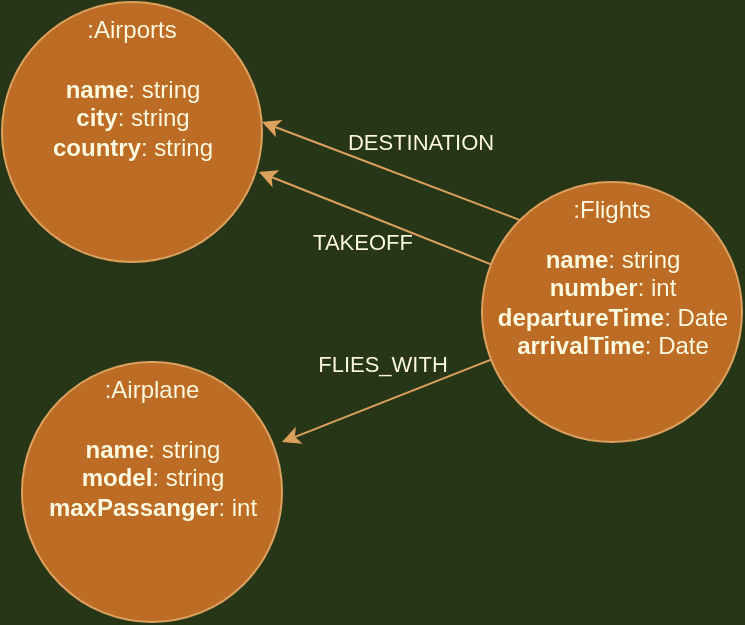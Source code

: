 <mxfile version="20.3.0" type="device"><diagram id="-jfnpSTbMApgaZPuW0xd" name="Seite-1"><mxGraphModel dx="843" dy="885" grid="1" gridSize="10" guides="1" tooltips="1" connect="1" arrows="1" fold="1" page="1" pageScale="1" pageWidth="1200" pageHeight="1600" background="#283618" math="0" shadow="0"><root><mxCell id="0"/><mxCell id="1" parent="0"/><mxCell id="rzSwk5tuQy_-DxyDa-ns-6" value="" style="group;fontColor=#FEFAE0;" vertex="1" connectable="0" parent="1"><mxGeometry x="150" y="140" width="130" height="130" as="geometry"/></mxCell><mxCell id="rzSwk5tuQy_-DxyDa-ns-1" value=":Airports" style="ellipse;whiteSpace=wrap;html=1;aspect=fixed;align=center;verticalAlign=top;fillColor=#BC6C25;strokeColor=#DDA15E;fontColor=#FEFAE0;" vertex="1" parent="rzSwk5tuQy_-DxyDa-ns-6"><mxGeometry width="130" height="130" as="geometry"/></mxCell><mxCell id="rzSwk5tuQy_-DxyDa-ns-5" value="&lt;b&gt;name&lt;/b&gt;: string&lt;br&gt;&lt;b&gt;city&lt;/b&gt;: string&lt;br&gt;&lt;b&gt;country&lt;/b&gt;: string" style="text;html=1;strokeColor=none;fillColor=none;align=center;verticalAlign=top;whiteSpace=wrap;rounded=0;fontColor=#FEFAE0;" vertex="1" parent="rzSwk5tuQy_-DxyDa-ns-6"><mxGeometry x="7.5" y="30" width="115" height="80" as="geometry"/></mxCell><mxCell id="rzSwk5tuQy_-DxyDa-ns-8" value="" style="group;fontColor=#FEFAE0;" vertex="1" connectable="0" parent="1"><mxGeometry x="340" y="220" width="172.5" height="130" as="geometry"/></mxCell><mxCell id="rzSwk5tuQy_-DxyDa-ns-3" value=":Flights" style="ellipse;whiteSpace=wrap;html=1;aspect=fixed;align=center;verticalAlign=top;fillColor=#BC6C25;strokeColor=#DDA15E;fontColor=#FEFAE0;" vertex="1" parent="rzSwk5tuQy_-DxyDa-ns-8"><mxGeometry x="50" y="10" width="130" height="130" as="geometry"/></mxCell><mxCell id="rzSwk5tuQy_-DxyDa-ns-17" value="&lt;b&gt;name&lt;/b&gt;: string&lt;br&gt;&lt;b&gt;number&lt;/b&gt;: int&lt;br&gt;&lt;b&gt;departureTime&lt;/b&gt;: Date&lt;br&gt;&lt;b&gt;arrivalTime&lt;/b&gt;: Date" style="text;html=1;strokeColor=none;fillColor=none;align=center;verticalAlign=top;whiteSpace=wrap;rounded=0;fontColor=#FEFAE0;" vertex="1" parent="rzSwk5tuQy_-DxyDa-ns-8"><mxGeometry x="53.75" y="35" width="122.5" height="80" as="geometry"/></mxCell><mxCell id="rzSwk5tuQy_-DxyDa-ns-10" value="" style="group;fontColor=#FEFAE0;" vertex="1" connectable="0" parent="1"><mxGeometry x="160" y="320" width="130" height="130" as="geometry"/></mxCell><mxCell id="rzSwk5tuQy_-DxyDa-ns-2" value=":Airplane" style="ellipse;whiteSpace=wrap;html=1;aspect=fixed;align=center;verticalAlign=top;fillColor=#BC6C25;strokeColor=#DDA15E;fontColor=#FEFAE0;" vertex="1" parent="rzSwk5tuQy_-DxyDa-ns-10"><mxGeometry width="130" height="130" as="geometry"/></mxCell><mxCell id="rzSwk5tuQy_-DxyDa-ns-9" value="&lt;b&gt;name&lt;/b&gt;: string&lt;br&gt;&lt;b&gt;model&lt;/b&gt;: string&lt;br&gt;&lt;b&gt;maxPassanger&lt;/b&gt;: int" style="text;html=1;strokeColor=none;fillColor=none;align=center;verticalAlign=top;whiteSpace=wrap;rounded=0;fontColor=#FEFAE0;" vertex="1" parent="rzSwk5tuQy_-DxyDa-ns-10"><mxGeometry x="7.5" y="30" width="115" height="80" as="geometry"/></mxCell><mxCell id="rzSwk5tuQy_-DxyDa-ns-11" style="rounded=0;orthogonalLoop=1;jettySize=auto;html=1;labelBackgroundColor=#283618;strokeColor=#DDA15E;fontColor=#FEFAE0;" edge="1" parent="1" source="rzSwk5tuQy_-DxyDa-ns-3"><mxGeometry relative="1" as="geometry"><mxPoint x="290" y="360" as="targetPoint"/></mxGeometry></mxCell><mxCell id="rzSwk5tuQy_-DxyDa-ns-18" value="FLIES_WITH" style="edgeLabel;html=1;align=center;verticalAlign=middle;resizable=0;points=[];labelBackgroundColor=none;fontColor=#FEFAE0;" vertex="1" connectable="0" parent="rzSwk5tuQy_-DxyDa-ns-11"><mxGeometry x="-0.188" y="2" relative="1" as="geometry"><mxPoint x="-13" y="-17" as="offset"/></mxGeometry></mxCell><mxCell id="rzSwk5tuQy_-DxyDa-ns-12" style="edgeStyle=none;rounded=0;orthogonalLoop=1;jettySize=auto;html=1;entryX=0.988;entryY=0.654;entryDx=0;entryDy=0;entryPerimeter=0;labelBackgroundColor=#283618;strokeColor=#DDA15E;fontColor=#FEFAE0;" edge="1" parent="1" source="rzSwk5tuQy_-DxyDa-ns-3" target="rzSwk5tuQy_-DxyDa-ns-1"><mxGeometry relative="1" as="geometry"/></mxCell><mxCell id="rzSwk5tuQy_-DxyDa-ns-14" value="TAKEOFF" style="edgeLabel;html=1;align=center;verticalAlign=middle;resizable=0;points=[];labelBackgroundColor=none;fontColor=#FEFAE0;" vertex="1" connectable="0" parent="rzSwk5tuQy_-DxyDa-ns-12"><mxGeometry x="0.198" relative="1" as="geometry"><mxPoint x="5" y="16" as="offset"/></mxGeometry></mxCell><mxCell id="rzSwk5tuQy_-DxyDa-ns-15" style="edgeStyle=none;rounded=0;orthogonalLoop=1;jettySize=auto;html=1;exitX=0;exitY=0;exitDx=0;exitDy=0;labelBackgroundColor=#283618;strokeColor=#DDA15E;fontColor=#FEFAE0;" edge="1" parent="1" source="rzSwk5tuQy_-DxyDa-ns-3"><mxGeometry relative="1" as="geometry"><mxPoint x="404.125" y="282.214" as="sourcePoint"/><mxPoint x="280" y="200" as="targetPoint"/></mxGeometry></mxCell><mxCell id="rzSwk5tuQy_-DxyDa-ns-16" value="DESTINATION" style="edgeLabel;html=1;align=center;verticalAlign=middle;resizable=0;points=[];labelBackgroundColor=none;fontColor=#FEFAE0;" vertex="1" connectable="0" parent="rzSwk5tuQy_-DxyDa-ns-15"><mxGeometry x="0.198" relative="1" as="geometry"><mxPoint x="27" y="-10" as="offset"/></mxGeometry></mxCell></root></mxGraphModel></diagram></mxfile>